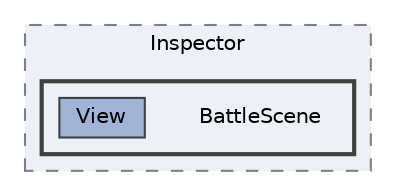digraph "C:/Users/むずでょ/Documents/Unity Projects/RMU-1-00-00-Research/Assets/RPGMaker/Codebase/Editor/Inspector/BattleScene"
{
 // LATEX_PDF_SIZE
  bgcolor="transparent";
  edge [fontname=Helvetica,fontsize=10,labelfontname=Helvetica,labelfontsize=10];
  node [fontname=Helvetica,fontsize=10,shape=box,height=0.2,width=0.4];
  compound=true
  subgraph clusterdir_556927790365328304c22c636a104915 {
    graph [ bgcolor="#edf0f7", pencolor="grey50", label="Inspector", fontname=Helvetica,fontsize=10 style="filled,dashed", URL="dir_556927790365328304c22c636a104915.html",tooltip=""]
  subgraph clusterdir_db7eac1d1c61beb1160443b77e55be8d {
    graph [ bgcolor="#edf0f7", pencolor="grey25", label="", fontname=Helvetica,fontsize=10 style="filled,bold", URL="dir_db7eac1d1c61beb1160443b77e55be8d.html",tooltip=""]
    dir_db7eac1d1c61beb1160443b77e55be8d [shape=plaintext, label="BattleScene"];
  dir_79012141a9d3f501e03015b418850a49 [label="View", fillcolor="#a2b4d6", color="grey25", style="filled", URL="dir_79012141a9d3f501e03015b418850a49.html",tooltip=""];
  }
  }
}
